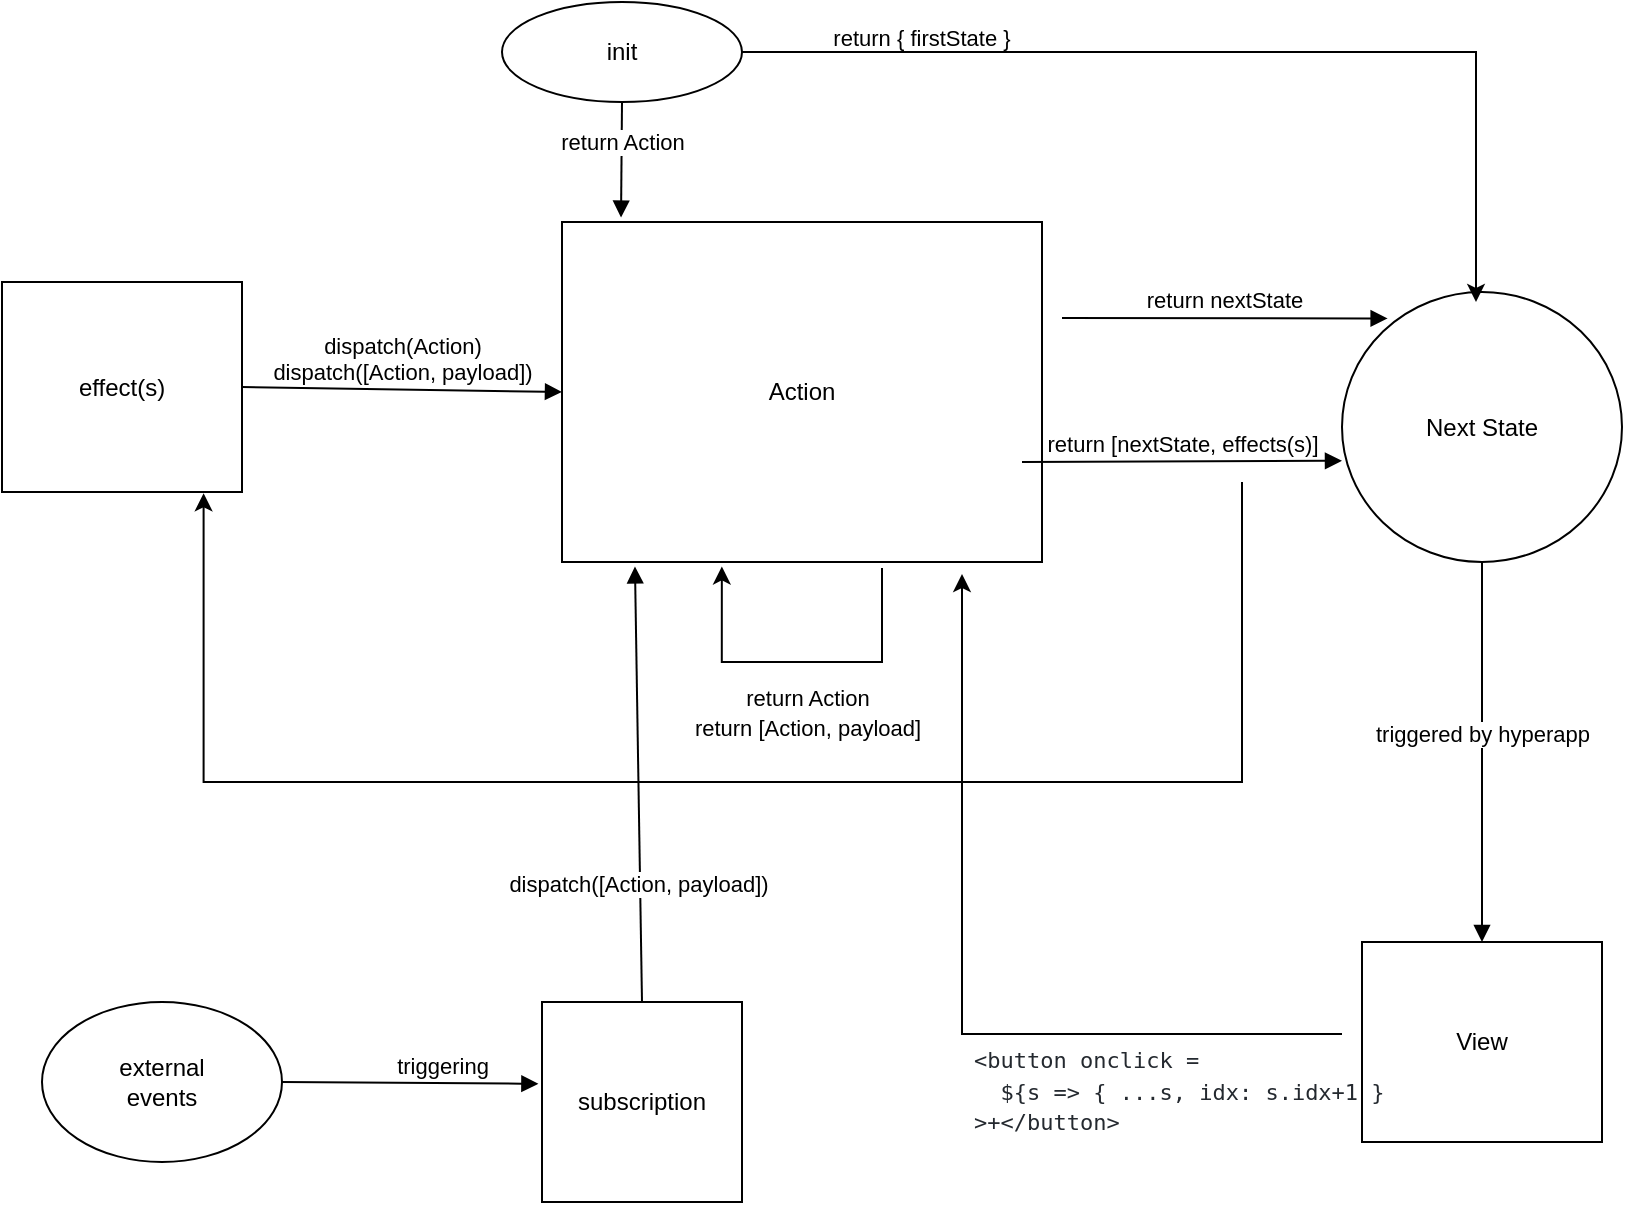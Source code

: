 <mxfile version="16.6.1" type="github">
  <diagram name="Page-1" id="c7558073-3199-34d8-9f00-42111426c3f3">
    <mxGraphModel dx="1038" dy="635" grid="1" gridSize="10" guides="1" tooltips="1" connect="1" arrows="1" fold="1" page="1" pageScale="1" pageWidth="826" pageHeight="1169" background="none" math="0" shadow="0">
      <root>
        <mxCell id="0" />
        <mxCell id="1" parent="0" />
        <mxCell id="r2CEHBMajB01373GKRsO-96" value="init&lt;br&gt;" style="ellipse;whiteSpace=wrap;html=1;" vertex="1" parent="1">
          <mxGeometry x="260" y="40" width="120" height="50" as="geometry" />
        </mxCell>
        <mxCell id="r2CEHBMajB01373GKRsO-97" value="Action&lt;br&gt;" style="rounded=0;whiteSpace=wrap;html=1;" vertex="1" parent="1">
          <mxGeometry x="290" y="150" width="240" height="170" as="geometry" />
        </mxCell>
        <mxCell id="r2CEHBMajB01373GKRsO-98" value="Next State" style="ellipse;whiteSpace=wrap;html=1;" vertex="1" parent="1">
          <mxGeometry x="680" y="185" width="140" height="135" as="geometry" />
        </mxCell>
        <mxCell id="r2CEHBMajB01373GKRsO-103" value="" style="edgeStyle=segmentEdgeStyle;endArrow=classic;html=1;rounded=0;exitX=1;exitY=0.5;exitDx=0;exitDy=0;" edge="1" parent="1" source="r2CEHBMajB01373GKRsO-96">
          <mxGeometry width="50" height="50" relative="1" as="geometry">
            <mxPoint x="237" y="85" as="sourcePoint" />
            <mxPoint x="747" y="190" as="targetPoint" />
            <Array as="points">
              <mxPoint x="747" y="65" />
            </Array>
          </mxGeometry>
        </mxCell>
        <mxCell id="r2CEHBMajB01373GKRsO-109" value="effect(s)" style="rounded=0;whiteSpace=wrap;html=1;" vertex="1" parent="1">
          <mxGeometry x="10" y="180" width="120" height="105" as="geometry" />
        </mxCell>
        <mxCell id="r2CEHBMajB01373GKRsO-119" value="" style="edgeStyle=segmentEdgeStyle;endArrow=classic;html=1;rounded=0;entryX=0.333;entryY=1.013;entryDx=0;entryDy=0;entryPerimeter=0;" edge="1" parent="1" target="r2CEHBMajB01373GKRsO-97">
          <mxGeometry width="50" height="50" relative="1" as="geometry">
            <mxPoint x="450" y="323" as="sourcePoint" />
            <mxPoint x="370" y="340" as="targetPoint" />
            <Array as="points">
              <mxPoint x="450" y="370" />
              <mxPoint x="370" y="370" />
            </Array>
          </mxGeometry>
        </mxCell>
        <mxCell id="r2CEHBMajB01373GKRsO-121" value="&lt;br style=&quot;font-size: 11px&quot;&gt;&lt;span style=&quot;font-size: 11px ; background-color: rgb(255 , 255 , 255)&quot;&gt;return Action&lt;/span&gt;&lt;br style=&quot;font-size: 11px&quot;&gt;&lt;span style=&quot;font-size: 11px ; background-color: rgb(255 , 255 , 255)&quot;&gt;return [Action, payload]&lt;br&gt;&lt;br&gt;&lt;/span&gt;" style="text;html=1;strokeColor=none;fillColor=none;align=center;verticalAlign=middle;whiteSpace=wrap;rounded=0;" vertex="1" parent="1">
          <mxGeometry x="348" y="380" width="130" height="30" as="geometry" />
        </mxCell>
        <mxCell id="r2CEHBMajB01373GKRsO-125" value="return Action" style="html=1;verticalAlign=bottom;endArrow=block;rounded=0;exitX=0.5;exitY=1;exitDx=0;exitDy=0;entryX=0.123;entryY=-0.013;entryDx=0;entryDy=0;entryPerimeter=0;" edge="1" parent="1" source="r2CEHBMajB01373GKRsO-96" target="r2CEHBMajB01373GKRsO-97">
          <mxGeometry width="80" relative="1" as="geometry">
            <mxPoint x="220" y="140" as="sourcePoint" />
            <mxPoint x="300" y="140" as="targetPoint" />
          </mxGeometry>
        </mxCell>
        <mxCell id="r2CEHBMajB01373GKRsO-127" value="return nextState" style="html=1;verticalAlign=bottom;endArrow=block;rounded=0;entryX=0.163;entryY=0.098;entryDx=0;entryDy=0;entryPerimeter=0;" edge="1" parent="1" target="r2CEHBMajB01373GKRsO-98">
          <mxGeometry width="80" relative="1" as="geometry">
            <mxPoint x="540" y="198" as="sourcePoint" />
            <mxPoint x="690" y="245" as="targetPoint" />
          </mxGeometry>
        </mxCell>
        <mxCell id="r2CEHBMajB01373GKRsO-128" value="return [nextState, effects(s)]" style="html=1;verticalAlign=bottom;endArrow=block;rounded=0;entryX=0;entryY=0.625;entryDx=0;entryDy=0;entryPerimeter=0;" edge="1" parent="1" target="r2CEHBMajB01373GKRsO-98">
          <mxGeometry width="80" relative="1" as="geometry">
            <mxPoint x="520" y="270" as="sourcePoint" />
            <mxPoint x="640" y="370" as="targetPoint" />
          </mxGeometry>
        </mxCell>
        <mxCell id="r2CEHBMajB01373GKRsO-129" value="" style="edgeStyle=segmentEdgeStyle;endArrow=classic;html=1;rounded=0;entryX=0.84;entryY=1.006;entryDx=0;entryDy=0;entryPerimeter=0;" edge="1" parent="1" target="r2CEHBMajB01373GKRsO-109">
          <mxGeometry width="50" height="50" relative="1" as="geometry">
            <mxPoint x="630" y="280" as="sourcePoint" />
            <mxPoint x="150" y="360" as="targetPoint" />
            <Array as="points">
              <mxPoint x="630" y="430" />
              <mxPoint x="111" y="430" />
            </Array>
          </mxGeometry>
        </mxCell>
        <mxCell id="r2CEHBMajB01373GKRsO-131" value="subscription&lt;br&gt;" style="whiteSpace=wrap;html=1;aspect=fixed;" vertex="1" parent="1">
          <mxGeometry x="280" y="540" width="100" height="100" as="geometry" />
        </mxCell>
        <mxCell id="r2CEHBMajB01373GKRsO-132" value="external &lt;br&gt;events" style="ellipse;whiteSpace=wrap;html=1;" vertex="1" parent="1">
          <mxGeometry x="30" y="540" width="120" height="80" as="geometry" />
        </mxCell>
        <mxCell id="r2CEHBMajB01373GKRsO-135" value="triggering" style="html=1;verticalAlign=bottom;endArrow=block;rounded=0;entryX=-0.018;entryY=0.409;entryDx=0;entryDy=0;exitX=1;exitY=0.5;exitDx=0;exitDy=0;entryPerimeter=0;" edge="1" parent="1" source="r2CEHBMajB01373GKRsO-132" target="r2CEHBMajB01373GKRsO-131">
          <mxGeometry x="0.25" width="80" relative="1" as="geometry">
            <mxPoint x="160" y="620" as="sourcePoint" />
            <mxPoint x="230" y="544.5" as="targetPoint" />
            <mxPoint as="offset" />
          </mxGeometry>
        </mxCell>
        <mxCell id="r2CEHBMajB01373GKRsO-137" value="dispatch([Action, payload])" style="html=1;verticalAlign=bottom;endArrow=block;rounded=0;exitX=0.5;exitY=0;exitDx=0;exitDy=0;entryX=0.152;entryY=1.013;entryDx=0;entryDy=0;entryPerimeter=0;" edge="1" parent="1" source="r2CEHBMajB01373GKRsO-131" target="r2CEHBMajB01373GKRsO-97">
          <mxGeometry x="-0.541" y="1" width="80" relative="1" as="geometry">
            <mxPoint x="380" y="400" as="sourcePoint" />
            <mxPoint x="460" y="400" as="targetPoint" />
            <mxPoint as="offset" />
          </mxGeometry>
        </mxCell>
        <mxCell id="r2CEHBMajB01373GKRsO-138" value="dispatch(Action)&lt;br&gt;dispatch([Action, payload])" style="html=1;verticalAlign=bottom;endArrow=block;rounded=0;entryX=0;entryY=0.5;entryDx=0;entryDy=0;exitX=1;exitY=0.5;exitDx=0;exitDy=0;" edge="1" parent="1" source="r2CEHBMajB01373GKRsO-109" target="r2CEHBMajB01373GKRsO-97">
          <mxGeometry width="80" relative="1" as="geometry">
            <mxPoint x="140" y="240" as="sourcePoint" />
            <mxPoint x="250" y="240" as="targetPoint" />
          </mxGeometry>
        </mxCell>
        <mxCell id="r2CEHBMajB01373GKRsO-139" value="&lt;span style=&quot;font-size: 11px ; background-color: rgb(255 , 255 , 255)&quot;&gt;return { firstState }&lt;br&gt;&lt;br&gt;&lt;/span&gt;" style="text;html=1;strokeColor=none;fillColor=none;align=center;verticalAlign=middle;whiteSpace=wrap;rounded=0;" vertex="1" parent="1">
          <mxGeometry x="420" y="55" width="100" height="20" as="geometry" />
        </mxCell>
        <mxCell id="r2CEHBMajB01373GKRsO-142" value="View" style="rounded=0;whiteSpace=wrap;html=1;" vertex="1" parent="1">
          <mxGeometry x="690" y="510" width="120" height="100" as="geometry" />
        </mxCell>
        <mxCell id="r2CEHBMajB01373GKRsO-144" value="triggered by hyperapp" style="html=1;verticalAlign=bottom;endArrow=block;rounded=0;exitX=0.5;exitY=1;exitDx=0;exitDy=0;entryX=0.5;entryY=0;entryDx=0;entryDy=0;" edge="1" parent="1" source="r2CEHBMajB01373GKRsO-98" target="r2CEHBMajB01373GKRsO-142">
          <mxGeometry width="80" relative="1" as="geometry">
            <mxPoint x="720" y="390" as="sourcePoint" />
            <mxPoint x="800" y="390" as="targetPoint" />
          </mxGeometry>
        </mxCell>
        <mxCell id="r2CEHBMajB01373GKRsO-150" value="" style="edgeStyle=segmentEdgeStyle;endArrow=classic;html=1;rounded=0;" edge="1" parent="1">
          <mxGeometry width="50" height="50" relative="1" as="geometry">
            <mxPoint x="680" y="556" as="sourcePoint" />
            <mxPoint x="490" y="326" as="targetPoint" />
            <Array as="points">
              <mxPoint x="490" y="556" />
              <mxPoint x="490" y="326" />
            </Array>
          </mxGeometry>
        </mxCell>
        <mxCell id="r2CEHBMajB01373GKRsO-152" value="&lt;pre style=&quot;box-sizing: border-box ; margin-top: 0px ; margin-bottom: 0px ; overflow-wrap: normal ; padding: 16px ; overflow: auto ; line-height: 1.45 ; border-radius: 6px ; word-break: normal&quot;&gt;&lt;font color=&quot;#24292f&quot;&gt;&amp;lt;button onclick = &lt;br/&gt;  ${s =&amp;gt; { ...s, idx: s.idx+1 }&lt;br/&gt;&amp;gt;+&amp;lt;/button&amp;gt;&lt;br&gt;&lt;/font&gt;&lt;/pre&gt;" style="text;html=1;strokeColor=none;fillColor=none;align=left;verticalAlign=middle;whiteSpace=wrap;rounded=0;fontStyle=0;fontSize=11;" vertex="1" parent="1">
          <mxGeometry x="478" y="570" width="60" height="30" as="geometry" />
        </mxCell>
      </root>
    </mxGraphModel>
  </diagram>
</mxfile>
